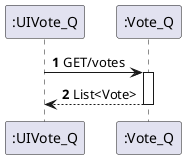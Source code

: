 @startuml
'https://plantuml.com/sequence-diagram

autoactivate on
autonumber

participant ":UIVote_Q" as vote
participant ":Vote_Q" as vote1

vote -> vote1: GET/votes
vote1 --> vote: List<Vote>
@enduml